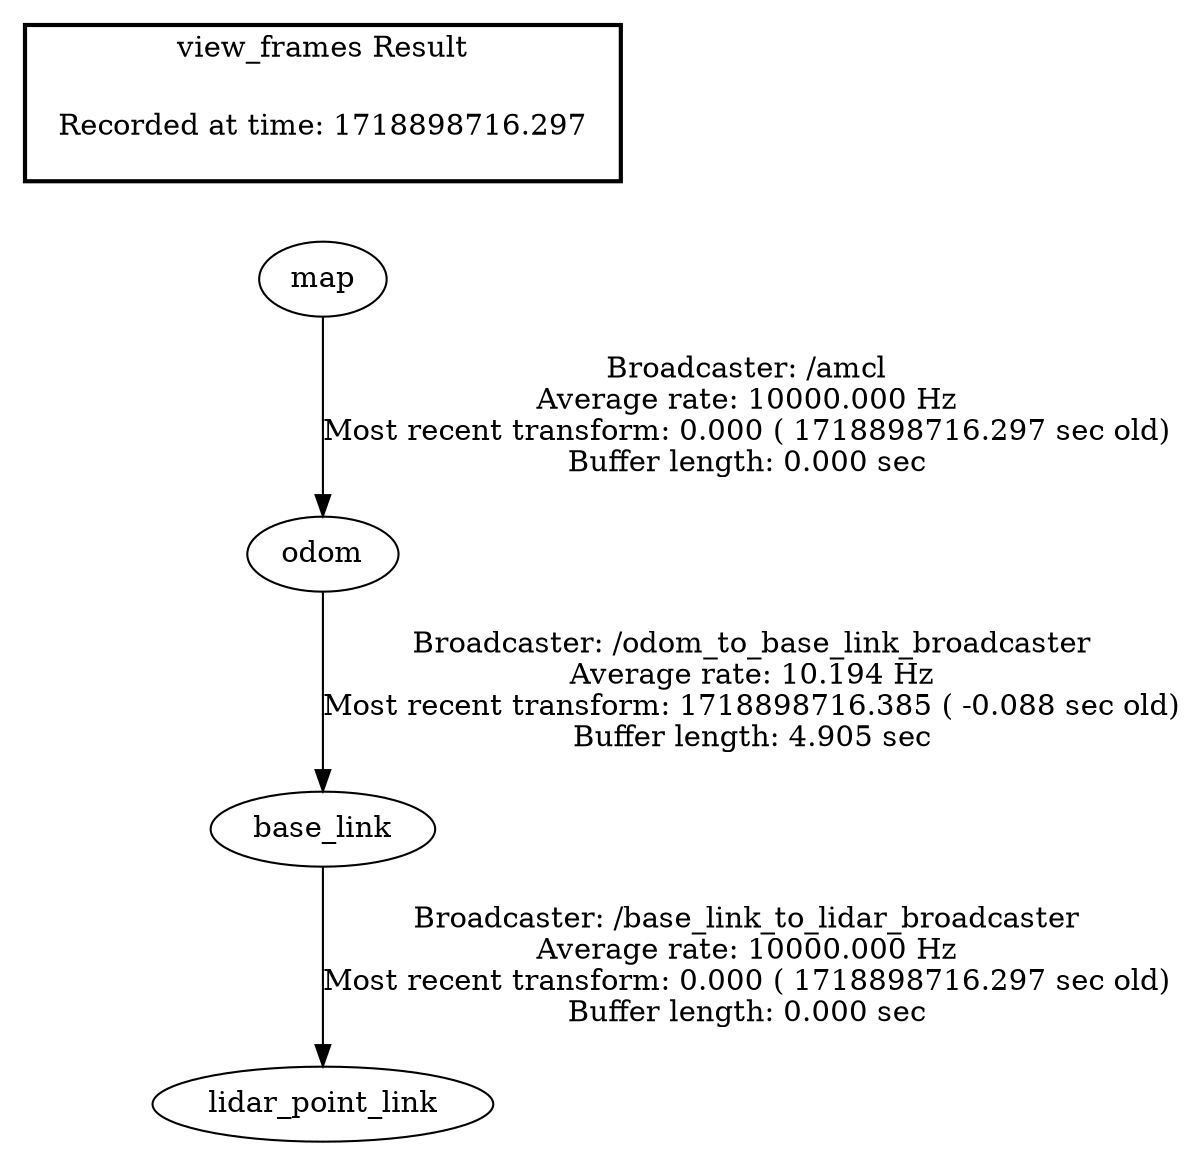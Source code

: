 digraph G {
"base_link" -> "lidar_point_link"[label="Broadcaster: /base_link_to_lidar_broadcaster\nAverage rate: 10000.000 Hz\nMost recent transform: 0.000 ( 1718898716.297 sec old)\nBuffer length: 0.000 sec\n"];
"odom" -> "base_link"[label="Broadcaster: /odom_to_base_link_broadcaster\nAverage rate: 10.194 Hz\nMost recent transform: 1718898716.385 ( -0.088 sec old)\nBuffer length: 4.905 sec\n"];
"map" -> "odom"[label="Broadcaster: /amcl\nAverage rate: 10000.000 Hz\nMost recent transform: 0.000 ( 1718898716.297 sec old)\nBuffer length: 0.000 sec\n"];
edge [style=invis];
 subgraph cluster_legend { style=bold; color=black; label ="view_frames Result";
"Recorded at time: 1718898716.297"[ shape=plaintext ] ;
 }->"map";
}